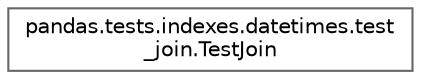 digraph "Graphical Class Hierarchy"
{
 // LATEX_PDF_SIZE
  bgcolor="transparent";
  edge [fontname=Helvetica,fontsize=10,labelfontname=Helvetica,labelfontsize=10];
  node [fontname=Helvetica,fontsize=10,shape=box,height=0.2,width=0.4];
  rankdir="LR";
  Node0 [id="Node000000",label="pandas.tests.indexes.datetimes.test\l_join.TestJoin",height=0.2,width=0.4,color="grey40", fillcolor="white", style="filled",URL="$d0/df1/classpandas_1_1tests_1_1indexes_1_1datetimes_1_1test__join_1_1TestJoin.html",tooltip=" "];
}
